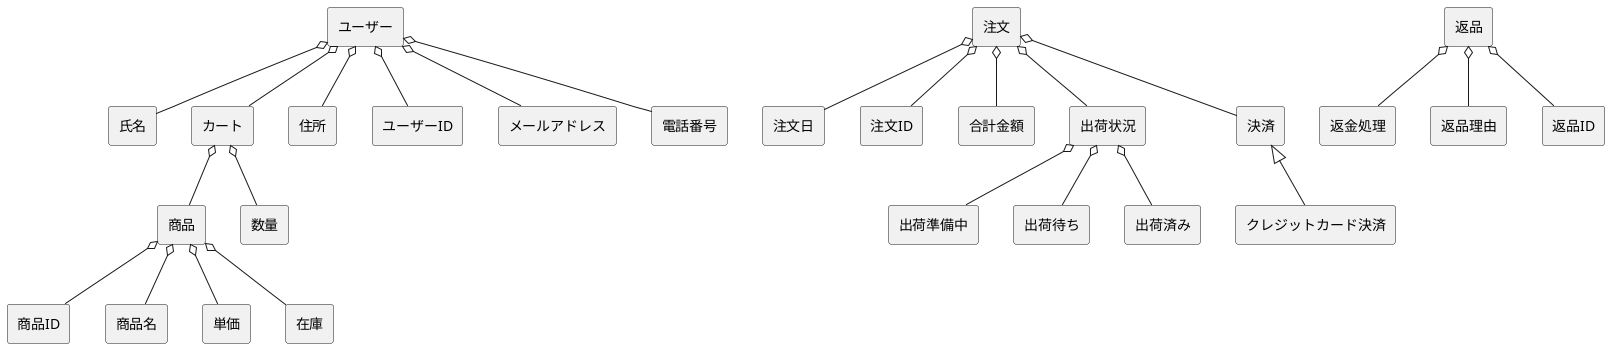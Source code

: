 @startuml ドメインモデル図
skinparam componentStyle rectangle

[ユーザー] o-- [氏名]
[ユーザー] o-- [カート]
[ユーザー] o-- [住所]
[ユーザー] o-- [ユーザーID]
[ユーザー] o-- [メールアドレス]
[ユーザー] o-- [電話番号]

[注文] o-- [注文日]
[注文] o-- [注文ID]
[注文] o-- [合計金額]
[注文] o-- [出荷状況]
[注文] o-- [決済]

[商品] o-- [商品ID]
[商品] o-- [商品名]
[商品] o-- [単価]
[商品] o-- [在庫]

[カート] o-- [数量]
[カート] o-- [商品]

[決済] <|-- [クレジットカード決済]

[出荷状況] o-- [出荷準備中]
[出荷状況] o-- [出荷待ち]
[出荷状況] o-- [出荷済み]

[返品] o-- [返金処理]
[返品] o-- [返品理由]
[返品] o-- [返品ID]
@enduml